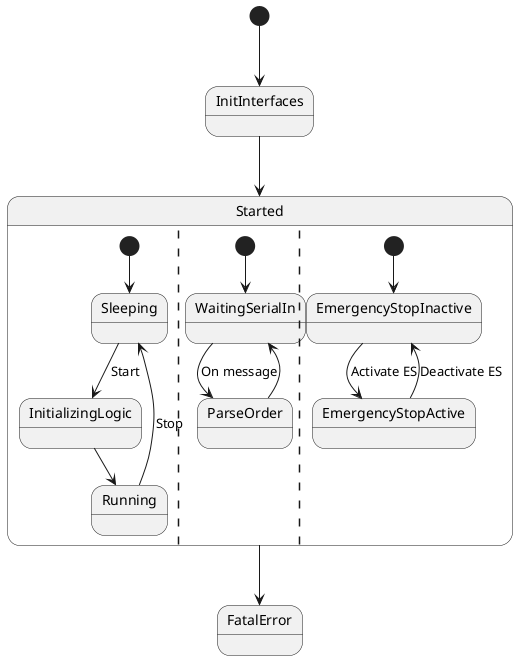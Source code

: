 @startuml Main State Machine

State Started {
    State Sleeping
    State InitializingLogic
    State Running

    [*] --> Sleeping
    Sleeping --> InitializingLogic : Start
    InitializingLogic --> Running
    Running --> Sleeping : Stop

    ||

    [*] --> WaitingSerialIn
    WaitingSerialIn --> ParseOrder : On message
    ParseOrder --> WaitingSerialIn

    ||

    [*] --> EmergencyStopInactive
    EmergencyStopInactive --> EmergencyStopActive : Activate ES
    EmergencyStopActive --> EmergencyStopInactive : Deactivate ES
}

[*] --> InitInterfaces
InitInterfaces --> Started
Started --> FatalError

@enduml